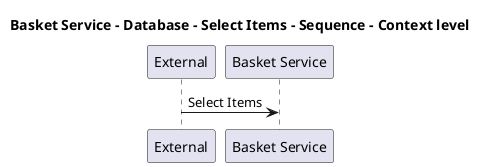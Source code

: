 @startuml

title Basket Service - Database - Select Items - Sequence - Context level

participant "External" as C4InterFlow.SoftwareSystems.ExternalSystem
participant "Basket Service" as ECommercePlatform.SoftwareSystems.BasketService

C4InterFlow.SoftwareSystems.ExternalSystem -> ECommercePlatform.SoftwareSystems.BasketService : Select Items


@enduml
